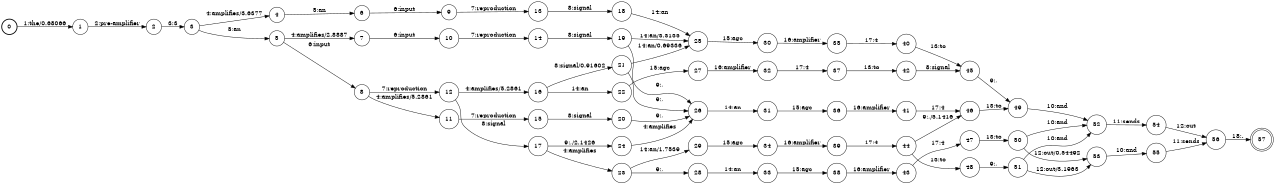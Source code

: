 digraph FST {
rankdir = LR;
size = "8.5,11";
label = "";
center = 1;
orientation = Portrait;
ranksep = "0.4";
nodesep = "0.25";
0 [label = "0", shape = circle, style = bold, fontsize = 14]
	0 -> 1 [label = "1:the/0.68066", fontsize = 14];
1 [label = "1", shape = circle, style = solid, fontsize = 14]
	1 -> 2 [label = "2:pre-amplifier", fontsize = 14];
2 [label = "2", shape = circle, style = solid, fontsize = 14]
	2 -> 3 [label = "3:3", fontsize = 14];
3 [label = "3", shape = circle, style = solid, fontsize = 14]
	3 -> 4 [label = "4:amplifies/3.6377", fontsize = 14];
	3 -> 5 [label = "5:an", fontsize = 14];
4 [label = "4", shape = circle, style = solid, fontsize = 14]
	4 -> 6 [label = "5:an", fontsize = 14];
5 [label = "5", shape = circle, style = solid, fontsize = 14]
	5 -> 7 [label = "4:amplifies/2.8887", fontsize = 14];
	5 -> 8 [label = "6:input", fontsize = 14];
6 [label = "6", shape = circle, style = solid, fontsize = 14]
	6 -> 9 [label = "6:input", fontsize = 14];
7 [label = "7", shape = circle, style = solid, fontsize = 14]
	7 -> 10 [label = "6:input", fontsize = 14];
8 [label = "8", shape = circle, style = solid, fontsize = 14]
	8 -> 11 [label = "4:amplifies/5.2861", fontsize = 14];
	8 -> 12 [label = "7:reproduction", fontsize = 14];
9 [label = "9", shape = circle, style = solid, fontsize = 14]
	9 -> 13 [label = "7:reproduction", fontsize = 14];
10 [label = "10", shape = circle, style = solid, fontsize = 14]
	10 -> 14 [label = "7:reproduction", fontsize = 14];
11 [label = "11", shape = circle, style = solid, fontsize = 14]
	11 -> 15 [label = "7:reproduction", fontsize = 14];
12 [label = "12", shape = circle, style = solid, fontsize = 14]
	12 -> 16 [label = "4:amplifies/5.2861", fontsize = 14];
	12 -> 17 [label = "8:signal", fontsize = 14];
13 [label = "13", shape = circle, style = solid, fontsize = 14]
	13 -> 18 [label = "8:signal", fontsize = 14];
14 [label = "14", shape = circle, style = solid, fontsize = 14]
	14 -> 19 [label = "8:signal", fontsize = 14];
15 [label = "15", shape = circle, style = solid, fontsize = 14]
	15 -> 20 [label = "8:signal", fontsize = 14];
16 [label = "16", shape = circle, style = solid, fontsize = 14]
	16 -> 22 [label = "14:an", fontsize = 14];
	16 -> 21 [label = "8:signal/0.91602", fontsize = 14];
17 [label = "17", shape = circle, style = solid, fontsize = 14]
	17 -> 23 [label = "4:amplifies", fontsize = 14];
	17 -> 24 [label = "9:,/2.1426", fontsize = 14];
18 [label = "18", shape = circle, style = solid, fontsize = 14]
	18 -> 25 [label = "14:an", fontsize = 14];
19 [label = "19", shape = circle, style = solid, fontsize = 14]
	19 -> 25 [label = "14:an/3.3135", fontsize = 14];
	19 -> 26 [label = "9:,", fontsize = 14];
20 [label = "20", shape = circle, style = solid, fontsize = 14]
	20 -> 26 [label = "9:,", fontsize = 14];
21 [label = "21", shape = circle, style = solid, fontsize = 14]
	21 -> 25 [label = "14:an/0.69336", fontsize = 14];
	21 -> 26 [label = "9:,", fontsize = 14];
22 [label = "22", shape = circle, style = solid, fontsize = 14]
	22 -> 27 [label = "15:agc", fontsize = 14];
23 [label = "23", shape = circle, style = solid, fontsize = 14]
	23 -> 29 [label = "14:an/1.7539", fontsize = 14];
	23 -> 28 [label = "9:,", fontsize = 14];
24 [label = "24", shape = circle, style = solid, fontsize = 14]
	24 -> 26 [label = "4:amplifies", fontsize = 14];
25 [label = "25", shape = circle, style = solid, fontsize = 14]
	25 -> 30 [label = "15:agc", fontsize = 14];
26 [label = "26", shape = circle, style = solid, fontsize = 14]
	26 -> 31 [label = "14:an", fontsize = 14];
27 [label = "27", shape = circle, style = solid, fontsize = 14]
	27 -> 32 [label = "16:amplifier", fontsize = 14];
28 [label = "28", shape = circle, style = solid, fontsize = 14]
	28 -> 33 [label = "14:an", fontsize = 14];
29 [label = "29", shape = circle, style = solid, fontsize = 14]
	29 -> 34 [label = "15:agc", fontsize = 14];
30 [label = "30", shape = circle, style = solid, fontsize = 14]
	30 -> 35 [label = "16:amplifier", fontsize = 14];
31 [label = "31", shape = circle, style = solid, fontsize = 14]
	31 -> 36 [label = "15:agc", fontsize = 14];
32 [label = "32", shape = circle, style = solid, fontsize = 14]
	32 -> 37 [label = "17:4", fontsize = 14];
33 [label = "33", shape = circle, style = solid, fontsize = 14]
	33 -> 38 [label = "15:agc", fontsize = 14];
34 [label = "34", shape = circle, style = solid, fontsize = 14]
	34 -> 39 [label = "16:amplifier", fontsize = 14];
35 [label = "35", shape = circle, style = solid, fontsize = 14]
	35 -> 40 [label = "17:4", fontsize = 14];
36 [label = "36", shape = circle, style = solid, fontsize = 14]
	36 -> 41 [label = "16:amplifier", fontsize = 14];
37 [label = "37", shape = circle, style = solid, fontsize = 14]
	37 -> 42 [label = "13:to", fontsize = 14];
38 [label = "38", shape = circle, style = solid, fontsize = 14]
	38 -> 43 [label = "16:amplifier", fontsize = 14];
39 [label = "39", shape = circle, style = solid, fontsize = 14]
	39 -> 44 [label = "17:4", fontsize = 14];
40 [label = "40", shape = circle, style = solid, fontsize = 14]
	40 -> 45 [label = "13:to", fontsize = 14];
41 [label = "41", shape = circle, style = solid, fontsize = 14]
	41 -> 46 [label = "17:4", fontsize = 14];
42 [label = "42", shape = circle, style = solid, fontsize = 14]
	42 -> 45 [label = "8:signal", fontsize = 14];
43 [label = "43", shape = circle, style = solid, fontsize = 14]
	43 -> 47 [label = "17:4", fontsize = 14];
44 [label = "44", shape = circle, style = solid, fontsize = 14]
	44 -> 46 [label = "9:,/5.1416", fontsize = 14];
	44 -> 48 [label = "13:to", fontsize = 14];
45 [label = "45", shape = circle, style = solid, fontsize = 14]
	45 -> 49 [label = "9:,", fontsize = 14];
46 [label = "46", shape = circle, style = solid, fontsize = 14]
	46 -> 49 [label = "13:to", fontsize = 14];
47 [label = "47", shape = circle, style = solid, fontsize = 14]
	47 -> 50 [label = "13:to", fontsize = 14];
48 [label = "48", shape = circle, style = solid, fontsize = 14]
	48 -> 51 [label = "9:,", fontsize = 14];
49 [label = "49", shape = circle, style = solid, fontsize = 14]
	49 -> 52 [label = "10:and", fontsize = 14];
50 [label = "50", shape = circle, style = solid, fontsize = 14]
	50 -> 52 [label = "10:and", fontsize = 14];
	50 -> 53 [label = "12:out/0.54492", fontsize = 14];
51 [label = "51", shape = circle, style = solid, fontsize = 14]
	51 -> 52 [label = "10:and", fontsize = 14];
	51 -> 53 [label = "12:out/3.1963", fontsize = 14];
52 [label = "52", shape = circle, style = solid, fontsize = 14]
	52 -> 54 [label = "11:sends", fontsize = 14];
53 [label = "53", shape = circle, style = solid, fontsize = 14]
	53 -> 55 [label = "10:and", fontsize = 14];
54 [label = "54", shape = circle, style = solid, fontsize = 14]
	54 -> 56 [label = "12:out", fontsize = 14];
55 [label = "55", shape = circle, style = solid, fontsize = 14]
	55 -> 56 [label = "11:sends", fontsize = 14];
56 [label = "56", shape = circle, style = solid, fontsize = 14]
	56 -> 57 [label = "18:.", fontsize = 14];
57 [label = "57", shape = doublecircle, style = solid, fontsize = 14]
}
